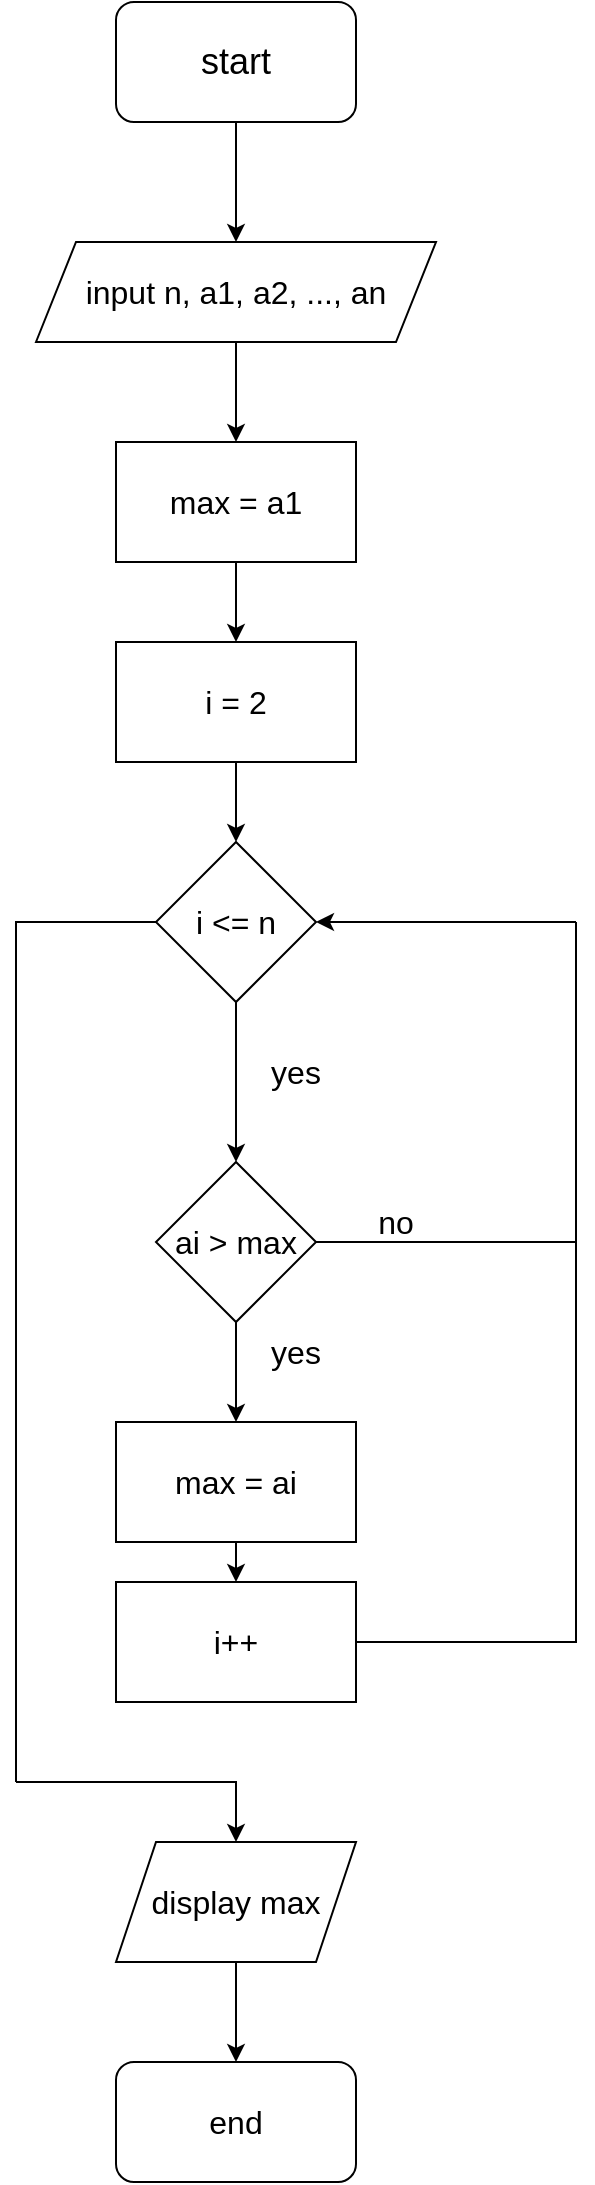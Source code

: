 <mxfile version="19.0.3" type="device"><diagram id="C5RBs43oDa-KdzZeNtuy" name="Page-1"><mxGraphModel dx="944" dy="583" grid="1" gridSize="10" guides="1" tooltips="1" connect="1" arrows="1" fold="1" page="1" pageScale="1" pageWidth="827" pageHeight="1169" math="0" shadow="0"><root><mxCell id="WIyWlLk6GJQsqaUBKTNV-0"/><mxCell id="WIyWlLk6GJQsqaUBKTNV-1" parent="WIyWlLk6GJQsqaUBKTNV-0"/><mxCell id="YXFGTZFBVL9Wu9fNNOZS-0" value="&lt;font style=&quot;font-size: 18px;&quot;&gt;start&lt;/font&gt;" style="rounded=1;whiteSpace=wrap;html=1;" vertex="1" parent="WIyWlLk6GJQsqaUBKTNV-1"><mxGeometry x="330" y="50" width="120" height="60" as="geometry"/></mxCell><mxCell id="YXFGTZFBVL9Wu9fNNOZS-1" value="" style="endArrow=classic;html=1;rounded=0;fontSize=18;exitX=0.5;exitY=1;exitDx=0;exitDy=0;" edge="1" parent="WIyWlLk6GJQsqaUBKTNV-1" source="YXFGTZFBVL9Wu9fNNOZS-0"><mxGeometry width="50" height="50" relative="1" as="geometry"><mxPoint x="390" y="350" as="sourcePoint"/><mxPoint x="390" y="170" as="targetPoint"/></mxGeometry></mxCell><mxCell id="YXFGTZFBVL9Wu9fNNOZS-2" value="&lt;font style=&quot;font-size: 16px;&quot;&gt;input n, a1, a2, ..., an&lt;/font&gt;" style="shape=parallelogram;perimeter=parallelogramPerimeter;whiteSpace=wrap;html=1;fixedSize=1;fontSize=18;" vertex="1" parent="WIyWlLk6GJQsqaUBKTNV-1"><mxGeometry x="290" y="170" width="200" height="50" as="geometry"/></mxCell><mxCell id="YXFGTZFBVL9Wu9fNNOZS-3" value="" style="endArrow=classic;html=1;rounded=0;fontSize=16;exitX=0.5;exitY=1;exitDx=0;exitDy=0;" edge="1" parent="WIyWlLk6GJQsqaUBKTNV-1" source="YXFGTZFBVL9Wu9fNNOZS-2"><mxGeometry width="50" height="50" relative="1" as="geometry"><mxPoint x="270" y="340" as="sourcePoint"/><mxPoint x="390" y="270" as="targetPoint"/></mxGeometry></mxCell><mxCell id="YXFGTZFBVL9Wu9fNNOZS-4" value="max = a1" style="rounded=0;whiteSpace=wrap;html=1;fontSize=16;" vertex="1" parent="WIyWlLk6GJQsqaUBKTNV-1"><mxGeometry x="330" y="270" width="120" height="60" as="geometry"/></mxCell><mxCell id="YXFGTZFBVL9Wu9fNNOZS-5" value="i = 2" style="rounded=0;whiteSpace=wrap;html=1;fontSize=16;" vertex="1" parent="WIyWlLk6GJQsqaUBKTNV-1"><mxGeometry x="330" y="370" width="120" height="60" as="geometry"/></mxCell><mxCell id="YXFGTZFBVL9Wu9fNNOZS-6" value="" style="endArrow=classic;html=1;rounded=0;fontSize=16;exitX=0.5;exitY=1;exitDx=0;exitDy=0;entryX=0.5;entryY=0;entryDx=0;entryDy=0;" edge="1" parent="WIyWlLk6GJQsqaUBKTNV-1" source="YXFGTZFBVL9Wu9fNNOZS-4" target="YXFGTZFBVL9Wu9fNNOZS-5"><mxGeometry width="50" height="50" relative="1" as="geometry"><mxPoint x="270" y="340" as="sourcePoint"/><mxPoint x="320" y="290" as="targetPoint"/></mxGeometry></mxCell><mxCell id="YXFGTZFBVL9Wu9fNNOZS-8" value="i &amp;lt;= n" style="rhombus;whiteSpace=wrap;html=1;fontSize=16;" vertex="1" parent="WIyWlLk6GJQsqaUBKTNV-1"><mxGeometry x="350" y="470" width="80" height="80" as="geometry"/></mxCell><mxCell id="YXFGTZFBVL9Wu9fNNOZS-9" value="" style="endArrow=classic;html=1;rounded=0;fontSize=16;exitX=0.5;exitY=1;exitDx=0;exitDy=0;" edge="1" parent="WIyWlLk6GJQsqaUBKTNV-1" source="YXFGTZFBVL9Wu9fNNOZS-5" target="YXFGTZFBVL9Wu9fNNOZS-8"><mxGeometry width="50" height="50" relative="1" as="geometry"><mxPoint x="370" y="520" as="sourcePoint"/><mxPoint x="420" y="470" as="targetPoint"/></mxGeometry></mxCell><mxCell id="YXFGTZFBVL9Wu9fNNOZS-10" value="" style="endArrow=classic;html=1;rounded=0;fontSize=16;exitX=0.5;exitY=1;exitDx=0;exitDy=0;" edge="1" parent="WIyWlLk6GJQsqaUBKTNV-1" source="YXFGTZFBVL9Wu9fNNOZS-8"><mxGeometry width="50" height="50" relative="1" as="geometry"><mxPoint x="370" y="600" as="sourcePoint"/><mxPoint x="390" y="630" as="targetPoint"/></mxGeometry></mxCell><mxCell id="YXFGTZFBVL9Wu9fNNOZS-12" value="ai &amp;gt; max" style="rhombus;whiteSpace=wrap;html=1;fontSize=16;" vertex="1" parent="WIyWlLk6GJQsqaUBKTNV-1"><mxGeometry x="350" y="630" width="80" height="80" as="geometry"/></mxCell><mxCell id="YXFGTZFBVL9Wu9fNNOZS-13" value="" style="endArrow=classic;html=1;rounded=0;fontSize=16;exitX=0.5;exitY=1;exitDx=0;exitDy=0;" edge="1" parent="WIyWlLk6GJQsqaUBKTNV-1" source="YXFGTZFBVL9Wu9fNNOZS-12"><mxGeometry width="50" height="50" relative="1" as="geometry"><mxPoint x="370" y="710" as="sourcePoint"/><mxPoint x="390" y="760" as="targetPoint"/></mxGeometry></mxCell><mxCell id="YXFGTZFBVL9Wu9fNNOZS-14" value="max = ai" style="rounded=0;whiteSpace=wrap;html=1;fontSize=16;" vertex="1" parent="WIyWlLk6GJQsqaUBKTNV-1"><mxGeometry x="330" y="760" width="120" height="60" as="geometry"/></mxCell><mxCell id="YXFGTZFBVL9Wu9fNNOZS-15" value="yes" style="text;html=1;strokeColor=none;fillColor=none;align=center;verticalAlign=middle;whiteSpace=wrap;rounded=0;fontSize=16;" vertex="1" parent="WIyWlLk6GJQsqaUBKTNV-1"><mxGeometry x="390" y="710" width="60" height="30" as="geometry"/></mxCell><mxCell id="YXFGTZFBVL9Wu9fNNOZS-16" value="yes" style="text;html=1;strokeColor=none;fillColor=none;align=center;verticalAlign=middle;whiteSpace=wrap;rounded=0;fontSize=16;" vertex="1" parent="WIyWlLk6GJQsqaUBKTNV-1"><mxGeometry x="390" y="570" width="60" height="30" as="geometry"/></mxCell><mxCell id="YXFGTZFBVL9Wu9fNNOZS-18" value="" style="endArrow=classic;html=1;rounded=0;fontSize=16;exitX=0.5;exitY=1;exitDx=0;exitDy=0;" edge="1" parent="WIyWlLk6GJQsqaUBKTNV-1" source="YXFGTZFBVL9Wu9fNNOZS-14" target="YXFGTZFBVL9Wu9fNNOZS-19"><mxGeometry width="50" height="50" relative="1" as="geometry"><mxPoint x="370" y="700" as="sourcePoint"/><mxPoint x="390" y="870" as="targetPoint"/></mxGeometry></mxCell><mxCell id="YXFGTZFBVL9Wu9fNNOZS-19" value="i++" style="rounded=0;whiteSpace=wrap;html=1;fontSize=16;" vertex="1" parent="WIyWlLk6GJQsqaUBKTNV-1"><mxGeometry x="330" y="840" width="120" height="60" as="geometry"/></mxCell><mxCell id="YXFGTZFBVL9Wu9fNNOZS-20" value="" style="endArrow=none;html=1;rounded=0;fontSize=16;exitX=1;exitY=0.5;exitDx=0;exitDy=0;" edge="1" parent="WIyWlLk6GJQsqaUBKTNV-1" source="YXFGTZFBVL9Wu9fNNOZS-19"><mxGeometry width="50" height="50" relative="1" as="geometry"><mxPoint x="360" y="620" as="sourcePoint"/><mxPoint x="560" y="510" as="targetPoint"/><Array as="points"><mxPoint x="560" y="870"/></Array></mxGeometry></mxCell><mxCell id="YXFGTZFBVL9Wu9fNNOZS-21" value="" style="endArrow=classic;html=1;rounded=0;fontSize=16;entryX=1;entryY=0.5;entryDx=0;entryDy=0;" edge="1" parent="WIyWlLk6GJQsqaUBKTNV-1" target="YXFGTZFBVL9Wu9fNNOZS-8"><mxGeometry width="50" height="50" relative="1" as="geometry"><mxPoint x="560" y="510" as="sourcePoint"/><mxPoint x="410" y="570" as="targetPoint"/></mxGeometry></mxCell><mxCell id="YXFGTZFBVL9Wu9fNNOZS-28" value="" style="endArrow=none;html=1;rounded=0;fontSize=16;exitX=1;exitY=0.5;exitDx=0;exitDy=0;" edge="1" parent="WIyWlLk6GJQsqaUBKTNV-1" source="YXFGTZFBVL9Wu9fNNOZS-12"><mxGeometry width="50" height="50" relative="1" as="geometry"><mxPoint x="390" y="680" as="sourcePoint"/><mxPoint x="560" y="670" as="targetPoint"/></mxGeometry></mxCell><mxCell id="YXFGTZFBVL9Wu9fNNOZS-29" value="no" style="text;html=1;strokeColor=none;fillColor=none;align=center;verticalAlign=middle;whiteSpace=wrap;rounded=0;fontSize=16;" vertex="1" parent="WIyWlLk6GJQsqaUBKTNV-1"><mxGeometry x="440" y="650" width="60" height="20" as="geometry"/></mxCell><mxCell id="YXFGTZFBVL9Wu9fNNOZS-31" value="" style="endArrow=none;html=1;rounded=0;fontSize=16;entryX=0;entryY=0.5;entryDx=0;entryDy=0;" edge="1" parent="WIyWlLk6GJQsqaUBKTNV-1" target="YXFGTZFBVL9Wu9fNNOZS-8"><mxGeometry width="50" height="50" relative="1" as="geometry"><mxPoint x="280" y="940" as="sourcePoint"/><mxPoint x="440" y="700" as="targetPoint"/><Array as="points"><mxPoint x="280" y="510"/></Array></mxGeometry></mxCell><mxCell id="YXFGTZFBVL9Wu9fNNOZS-33" value="" style="endArrow=classic;html=1;rounded=0;fontSize=16;" edge="1" parent="WIyWlLk6GJQsqaUBKTNV-1"><mxGeometry width="50" height="50" relative="1" as="geometry"><mxPoint x="280" y="940" as="sourcePoint"/><mxPoint x="390" y="970" as="targetPoint"/><Array as="points"><mxPoint x="390" y="940"/></Array></mxGeometry></mxCell><mxCell id="YXFGTZFBVL9Wu9fNNOZS-34" value="end" style="rounded=1;whiteSpace=wrap;html=1;fontSize=16;" vertex="1" parent="WIyWlLk6GJQsqaUBKTNV-1"><mxGeometry x="330" y="1080" width="120" height="60" as="geometry"/></mxCell><mxCell id="YXFGTZFBVL9Wu9fNNOZS-36" value="display max" style="shape=parallelogram;perimeter=parallelogramPerimeter;whiteSpace=wrap;html=1;fixedSize=1;fontSize=16;" vertex="1" parent="WIyWlLk6GJQsqaUBKTNV-1"><mxGeometry x="330" y="970" width="120" height="60" as="geometry"/></mxCell><mxCell id="YXFGTZFBVL9Wu9fNNOZS-37" value="" style="endArrow=classic;html=1;rounded=0;fontSize=16;exitX=0.5;exitY=1;exitDx=0;exitDy=0;entryX=0.5;entryY=0;entryDx=0;entryDy=0;" edge="1" parent="WIyWlLk6GJQsqaUBKTNV-1" source="YXFGTZFBVL9Wu9fNNOZS-36" target="YXFGTZFBVL9Wu9fNNOZS-34"><mxGeometry width="50" height="50" relative="1" as="geometry"><mxPoint x="370" y="920" as="sourcePoint"/><mxPoint x="420" y="870" as="targetPoint"/></mxGeometry></mxCell></root></mxGraphModel></diagram></mxfile>